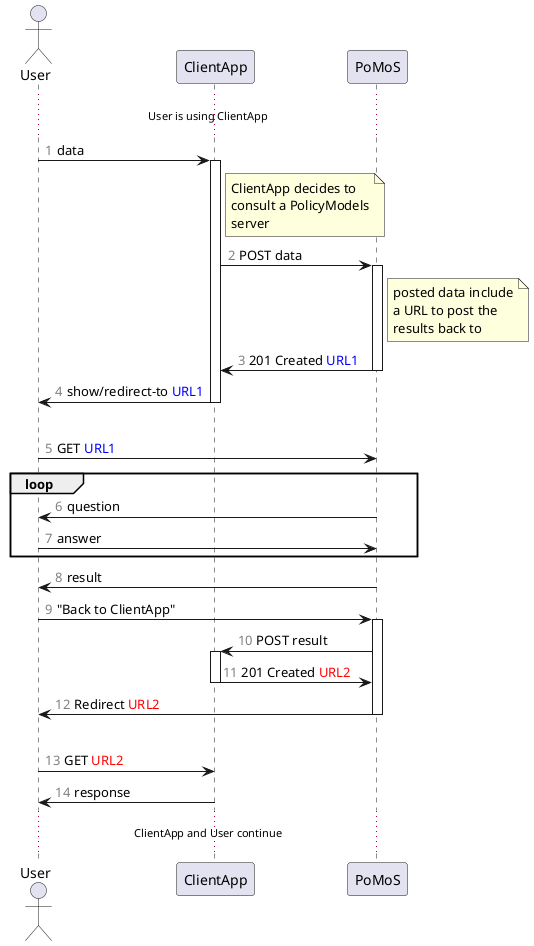 @startuml
autonumber "<font color=gray>"
actor User as us
participant ClientApp as ca
participant PoMoS as pm

... User is using ClientApp ...

us -> ca : data
activate ca
note right of ca
  ClientApp decides to
  consult a PolicyModels
  server
end note

ca -> pm : POST data
activate pm
note right of pm
  posted data include
  a URL to post the
  results back to
end note
ca <- pm : 201 Created <font color=blue>URL1
deactivate pm
us <- ca : show/redirect-to <font color=blue>URL1
deactivate ca
|||
us -> pm : GET <font color=blue>URL1
loop
  us <- pm : question
  us -> pm : answer
end loop
us <- pm : result
us -> pm : "Back to ClientApp"
activate pm
pm -> ca : POST result
activate ca
pm <- ca : 201 Created <font color=red>URL2
deactivate ca
us <- pm : Redirect <font color=red>URL2
deactivate pm
|||
us -> ca : GET <font color=red>URL2
us <- ca : response
... ClientApp and User continue ...
@enduml
